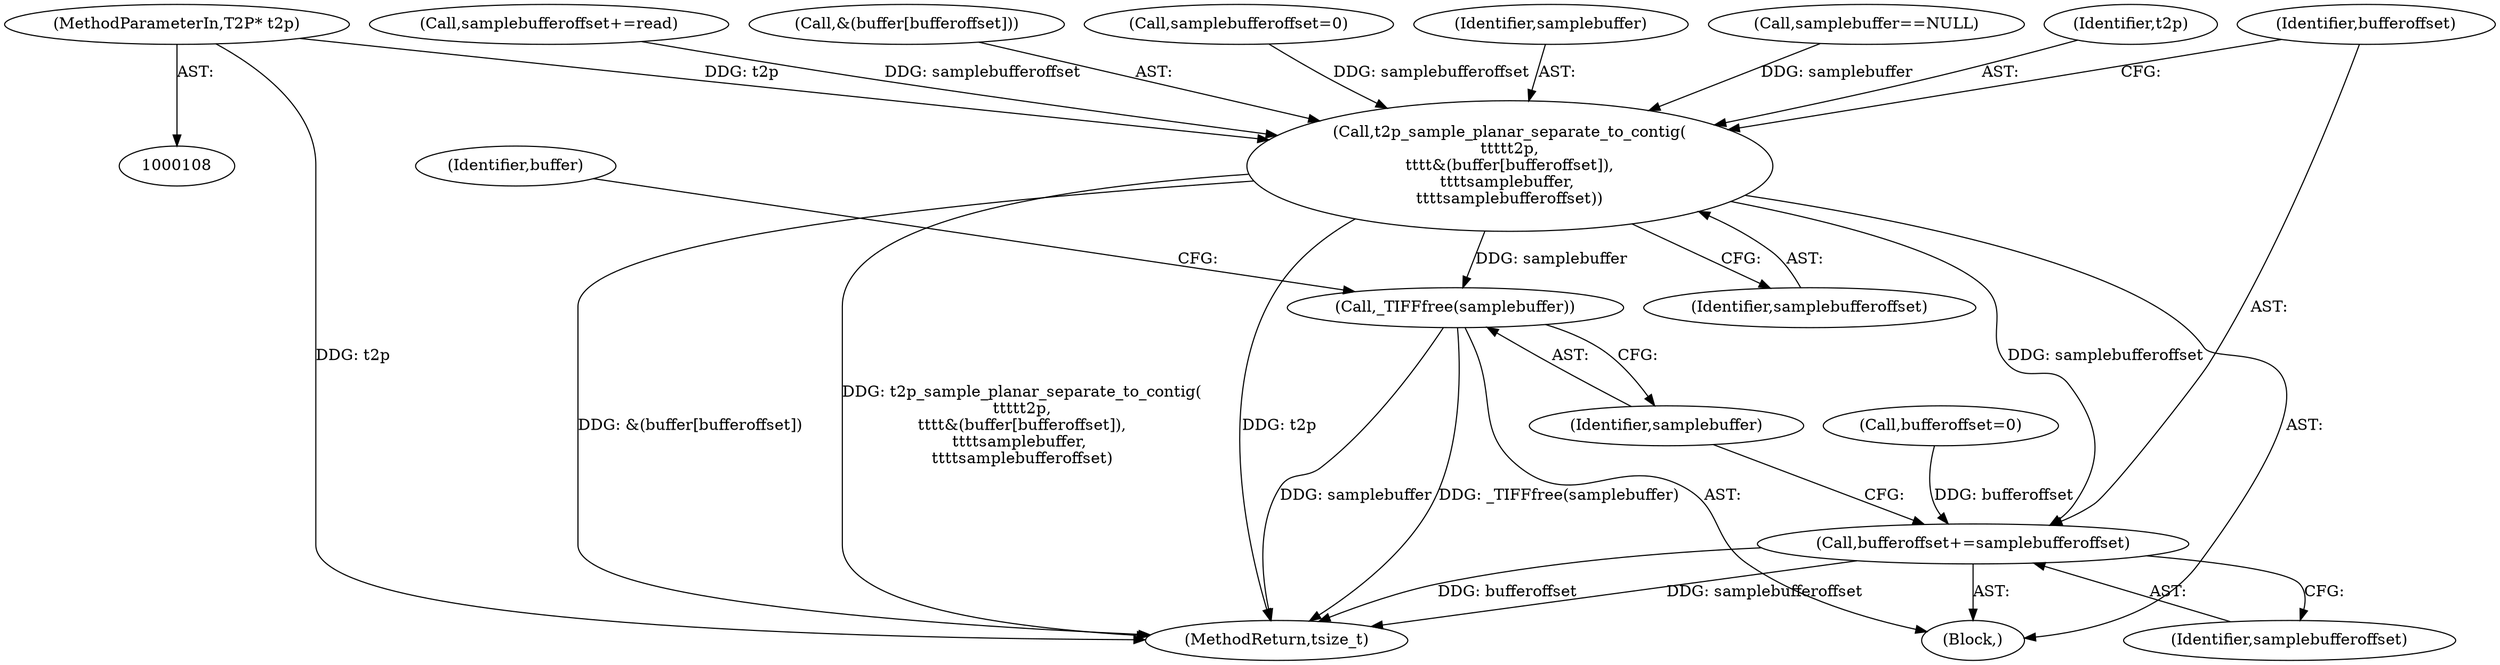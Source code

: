 digraph "0_libtiff_c7153361a4041260719b340f73f2f76@pointer" {
"1000109" [label="(MethodParameterIn,T2P* t2p)"];
"1000913" [label="(Call,t2p_sample_planar_separate_to_contig(\n\t\t\t\tt2p,\n\t\t\t\t&(buffer[bufferoffset]),\n\t\t\t\tsamplebuffer, \n\t\t\t\tsamplebufferoffset))"];
"1000921" [label="(Call,bufferoffset+=samplebufferoffset)"];
"1000924" [label="(Call,_TIFFfree(samplebuffer))"];
"1000913" [label="(Call,t2p_sample_planar_separate_to_contig(\n\t\t\t\tt2p,\n\t\t\t\t&(buffer[bufferoffset]),\n\t\t\t\tsamplebuffer, \n\t\t\t\tsamplebufferoffset))"];
"1000910" [label="(Call,samplebufferoffset+=read)"];
"1000915" [label="(Call,&(buffer[bufferoffset]))"];
"1000852" [label="(Call,samplebufferoffset=0)"];
"1000922" [label="(Identifier,bufferoffset)"];
"1000919" [label="(Identifier,samplebuffer)"];
"1000831" [label="(Call,samplebuffer==NULL)"];
"1000923" [label="(Identifier,samplebufferoffset)"];
"1000924" [label="(Call,_TIFFfree(samplebuffer))"];
"1001530" [label="(MethodReturn,tsize_t)"];
"1000109" [label="(MethodParameterIn,T2P* t2p)"];
"1000776" [label="(Block,)"];
"1000914" [label="(Identifier,t2p)"];
"1000920" [label="(Identifier,samplebufferoffset)"];
"1000127" [label="(Call,bufferoffset=0)"];
"1000921" [label="(Call,bufferoffset+=samplebufferoffset)"];
"1000928" [label="(Identifier,buffer)"];
"1000925" [label="(Identifier,samplebuffer)"];
"1000109" -> "1000108"  [label="AST: "];
"1000109" -> "1001530"  [label="DDG: t2p"];
"1000109" -> "1000913"  [label="DDG: t2p"];
"1000913" -> "1000776"  [label="AST: "];
"1000913" -> "1000920"  [label="CFG: "];
"1000914" -> "1000913"  [label="AST: "];
"1000915" -> "1000913"  [label="AST: "];
"1000919" -> "1000913"  [label="AST: "];
"1000920" -> "1000913"  [label="AST: "];
"1000922" -> "1000913"  [label="CFG: "];
"1000913" -> "1001530"  [label="DDG: t2p"];
"1000913" -> "1001530"  [label="DDG: &(buffer[bufferoffset])"];
"1000913" -> "1001530"  [label="DDG: t2p_sample_planar_separate_to_contig(\n\t\t\t\tt2p,\n\t\t\t\t&(buffer[bufferoffset]),\n\t\t\t\tsamplebuffer, \n\t\t\t\tsamplebufferoffset)"];
"1000831" -> "1000913"  [label="DDG: samplebuffer"];
"1000910" -> "1000913"  [label="DDG: samplebufferoffset"];
"1000852" -> "1000913"  [label="DDG: samplebufferoffset"];
"1000913" -> "1000921"  [label="DDG: samplebufferoffset"];
"1000913" -> "1000924"  [label="DDG: samplebuffer"];
"1000921" -> "1000776"  [label="AST: "];
"1000921" -> "1000923"  [label="CFG: "];
"1000922" -> "1000921"  [label="AST: "];
"1000923" -> "1000921"  [label="AST: "];
"1000925" -> "1000921"  [label="CFG: "];
"1000921" -> "1001530"  [label="DDG: samplebufferoffset"];
"1000921" -> "1001530"  [label="DDG: bufferoffset"];
"1000127" -> "1000921"  [label="DDG: bufferoffset"];
"1000924" -> "1000776"  [label="AST: "];
"1000924" -> "1000925"  [label="CFG: "];
"1000925" -> "1000924"  [label="AST: "];
"1000928" -> "1000924"  [label="CFG: "];
"1000924" -> "1001530"  [label="DDG: samplebuffer"];
"1000924" -> "1001530"  [label="DDG: _TIFFfree(samplebuffer)"];
}
